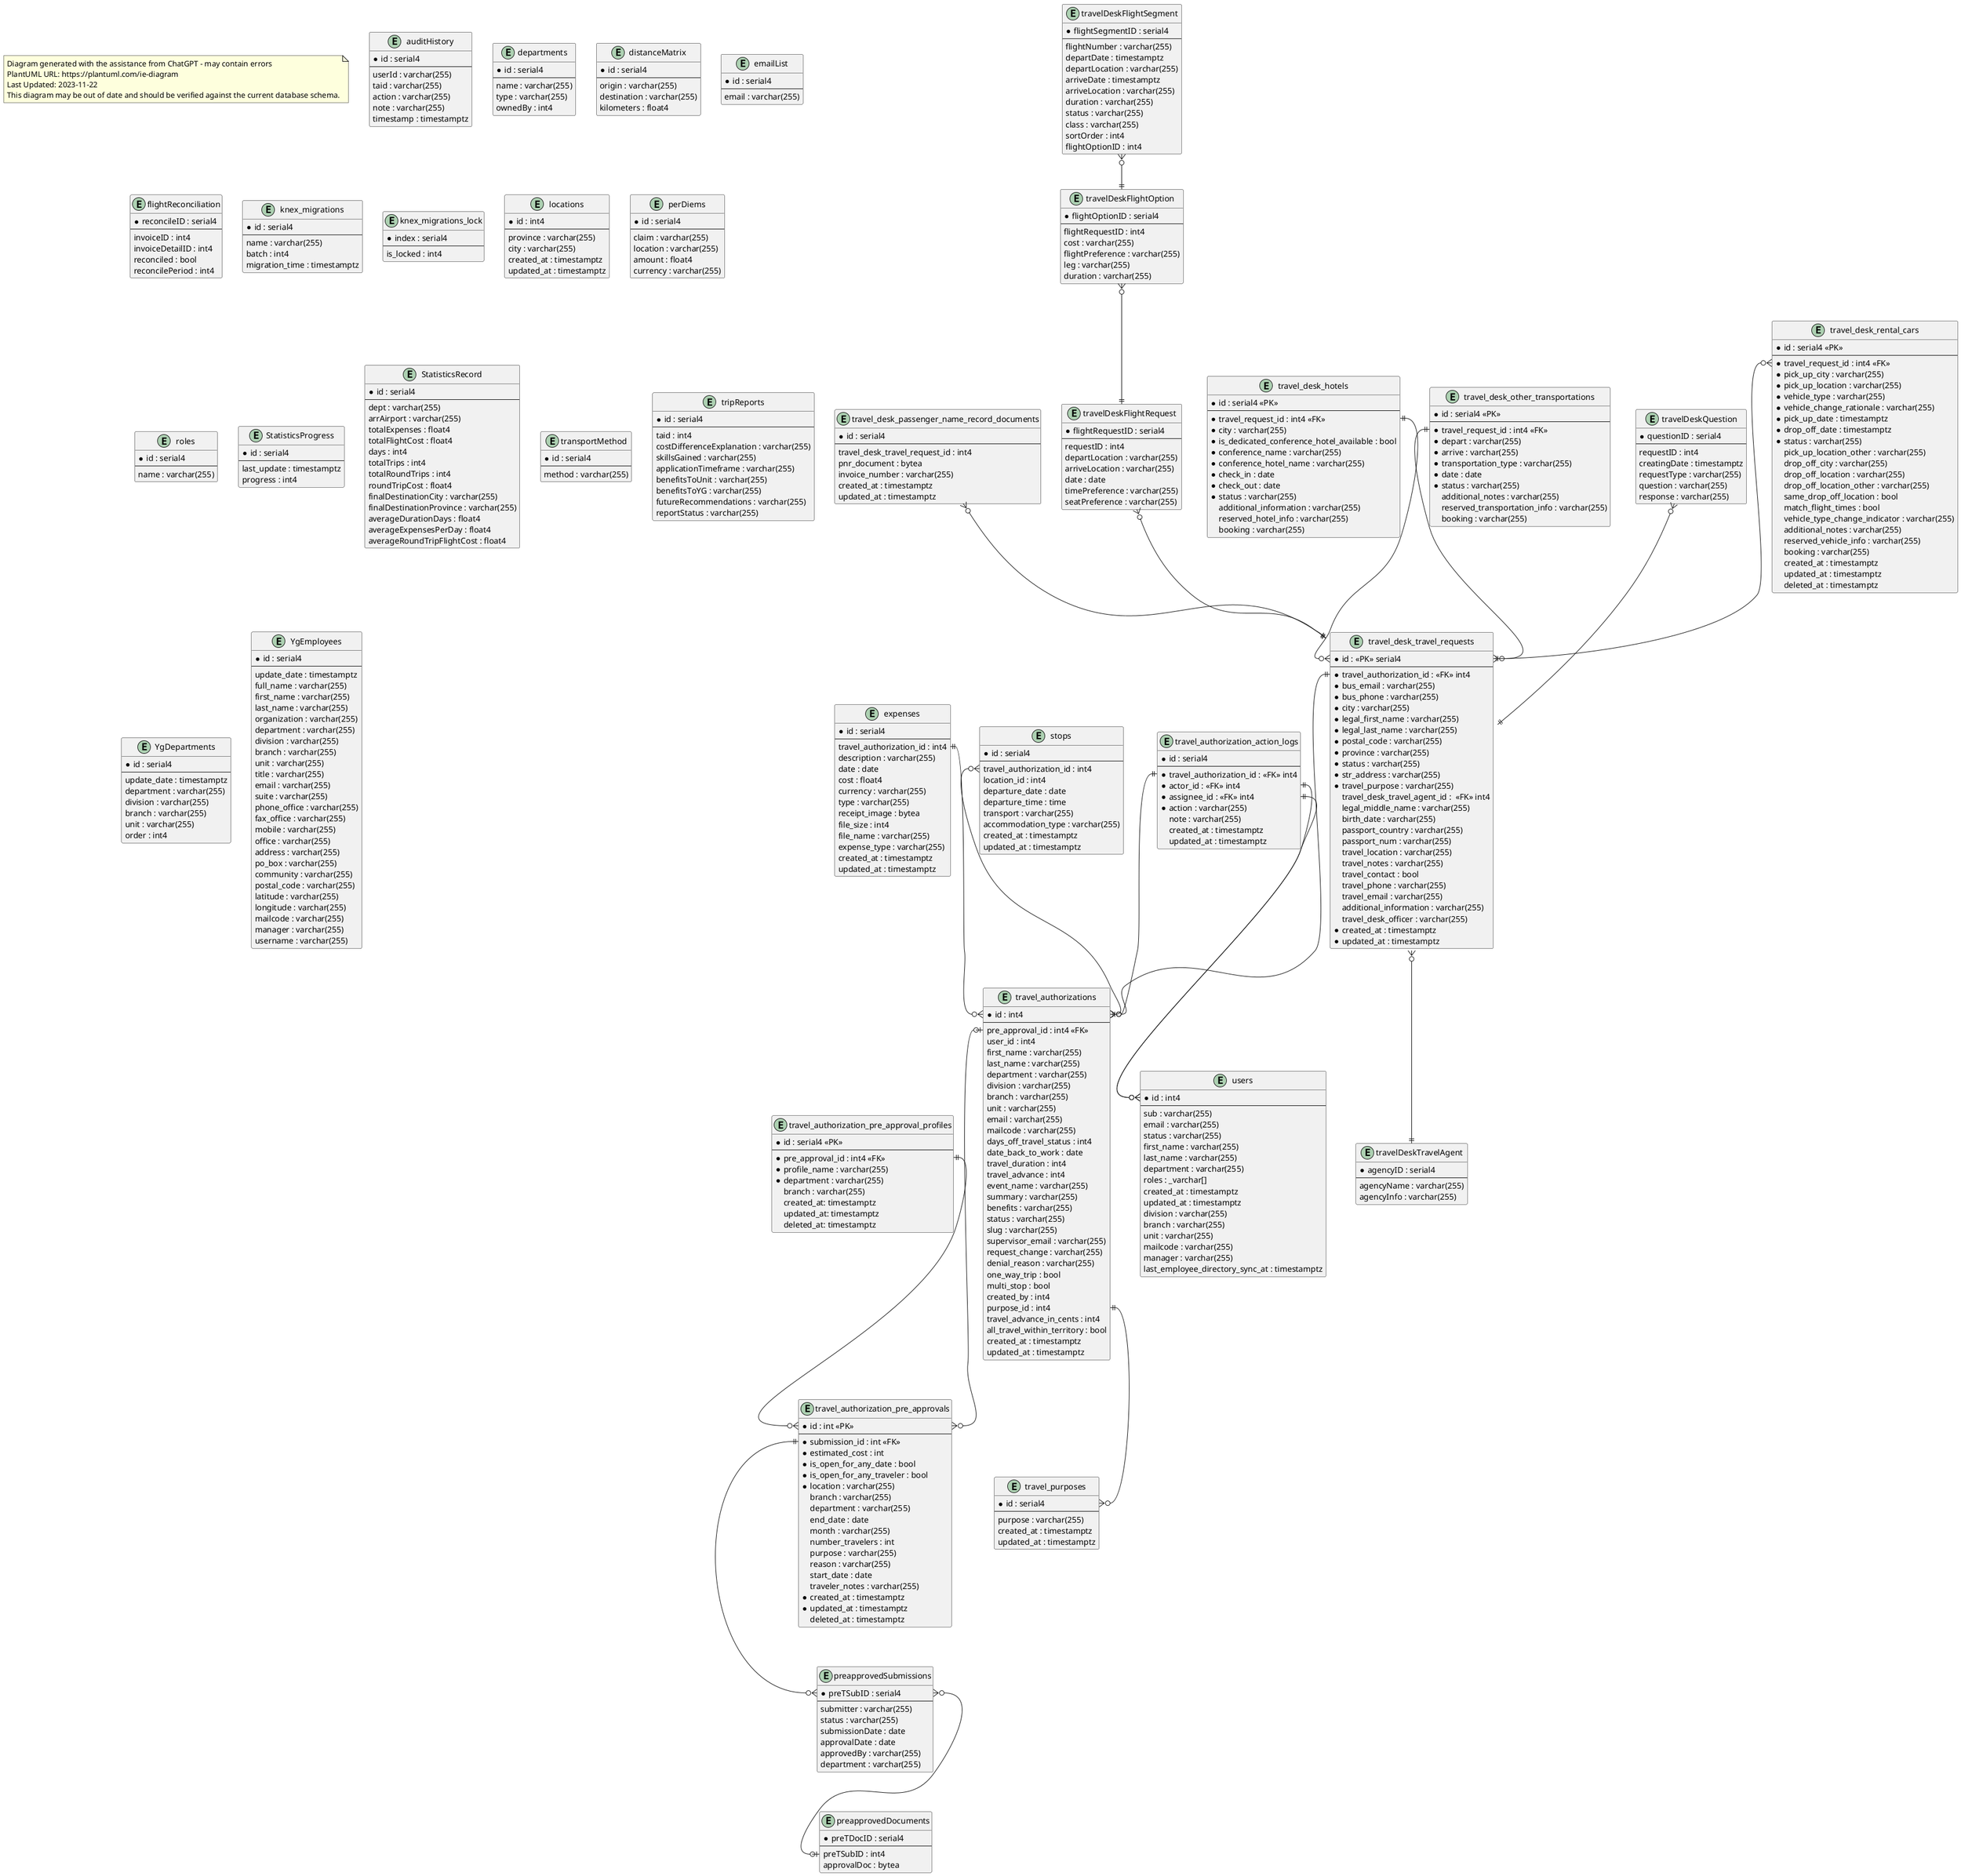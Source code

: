 @startuml Entity Relationship Diagram
top to bottom direction

note as Disclaimer
Diagram generated with the assistance from ChatGPT - may contain errors
PlantUML URL: https://plantuml.com/ie-diagram
Last Updated: 2023-11-22
This diagram may be out of date and should be verified against the current database schema.
end note

entity "auditHistory" {
  * id : serial4
  --
  userId : varchar(255)
  taid : varchar(255)
  action : varchar(255)
  note : varchar(255)
  timestamp : timestamptz
}

entity "departments" {
  * id : serial4
  --
  name : varchar(255)
  type : varchar(255)
  ownedBy : int4
}

entity "distanceMatrix" {
  * id : serial4
  --
  origin : varchar(255)
  destination : varchar(255)
  kilometers : float4
}

entity "emailList" {
  * id : serial4
  --
  email : varchar(255)
}

entity "expenses" {
  * id : serial4
  --
  travel_authorization_id : int4
  description : varchar(255)
  date : date
  cost : float4
  currency : varchar(255)
  type : varchar(255)
  receipt_image : bytea
  file_size : int4
  file_name : varchar(255)
  expense_type : varchar(255)
  created_at : timestamptz
  updated_at : timestamptz
}

entity "flightReconciliation" {
  * reconcileID : serial4
  --
  invoiceID : int4
  invoiceDetailID : int4
  reconciled : bool
  reconcilePeriod : int4
}

entity "knex_migrations" {
  * id : serial4
  --
  name : varchar(255)
  batch : int4
  migration_time : timestamptz
}

entity "knex_migrations_lock" {
  * index : serial4
  --
  is_locked : int4
}

entity "locations" {
  * id : int4
  --
  province : varchar(255)
  city : varchar(255)
  created_at : timestamptz
  updated_at : timestamptz
}

entity "perDiems" {
  * id : serial4
  --
  claim : varchar(255)
  location : varchar(255)
  amount : float4
  currency : varchar(255)
}

entity "preapprovedDocuments" {
  * preTDocID : serial4
  --
  preTSubID : int4
  approvalDoc : bytea
}

entity "preapprovedSubmissions" {
  * preTSubID : serial4
  --
  submitter : varchar(255)
  status : varchar(255)
  submissionDate : date
  approvalDate : date
  approvedBy : varchar(255)
  department : varchar(255)
}

entity "travel_authorization_pre_approval_profiles" {
  * id : serial4 <<PK>>
  --
  * pre_approval_id : int4 <<FK>>
  * profile_name : varchar(255)
  * department : varchar(255)
  branch : varchar(255)
  created_at: timestamptz
  updated_at: timestamptz
  deleted_at: timestamptz
}

entity "roles" {
  * id : serial4
  --
  name : varchar(255)
}


entity "StatisticsProgress" {
  * id : serial4
  --
  last_update : timestamptz
  progress : int4
}

entity "StatisticsRecord" {
  * id : serial4
  --
  dept : varchar(255)
  arrAirport : varchar(255)
  totalExpenses : float4
  totalFlightCost : float4
  days : int4
  totalTrips : int4
  totalRoundTrips : int4
  roundTripCost : float4
  finalDestinationCity : varchar(255)
  finalDestinationProvince : varchar(255)
  averageDurationDays : float4
  averageExpensesPerDay : float4
  averageRoundTripFlightCost : float4
}

entity "stops" {
  * id : serial4
  --
  travel_authorization_id : int4
  location_id : int4
  departure_date : date
  departure_time : time
  transport : varchar(255)
  accommodation_type : varchar(255)
  created_at : timestamptz
  updated_at : timestamptz
}

entity "transportMethod" {
  * id : serial4
  --
  method : varchar(255)
}

entity "travel_authorization_action_logs" {
  * id : serial4
  --
  * travel_authorization_id : <<FK>> int4
  * actor_id : <<FK>> int4
  * assignee_id : <<FK>> int4
  * action : varchar(255)
  note : varchar(255)
  created_at : timestamptz
  updated_at : timestamptz
}


entity "travel_authorization_pre_approvals" {
  * id : int <<PK>>
  --
  * submission_id : int <<FK>>
  * estimated_cost : int
  * is_open_for_any_date : bool
  * is_open_for_any_traveler : bool
  * location : varchar(255)
  branch : varchar(255)
  department : varchar(255)
  end_date : date
  month : varchar(255)
  number_travelers : int
  purpose : varchar(255)
  reason : varchar(255)
  start_date : date
  traveler_notes : varchar(255)
  * created_at : timestamptz
  * updated_at : timestamptz
  deleted_at : timestamptz
}

entity "travel_authorizations" {
  * id : int4
  --
  pre_approval_id : int4 <<FK>>
  user_id : int4
  first_name : varchar(255)
  last_name : varchar(255)
  department : varchar(255)
  division : varchar(255)
  branch : varchar(255)
  unit : varchar(255)
  email : varchar(255)
  mailcode : varchar(255)
  days_off_travel_status : int4
  date_back_to_work : date
  travel_duration : int4
  travel_advance : int4
  event_name : varchar(255)
  summary : varchar(255)
  benefits : varchar(255)
  status : varchar(255)
  slug : varchar(255)
  supervisor_email : varchar(255)
  request_change : varchar(255)
  denial_reason : varchar(255)
  one_way_trip : bool
  multi_stop : bool
  created_by : int4
  purpose_id : int4
  travel_advance_in_cents : int4
  all_travel_within_territory : bool
  created_at : timestamptz
  updated_at : timestamptz
}

entity "travel_desk_passenger_name_record_documents" {
  * id : serial4
  --
  travel_desk_travel_request_id : int4
  pnr_document : bytea
  invoice_number : varchar(255)
  created_at : timestamptz
  updated_at : timestamptz
}

entity "travel_desk_travel_requests" {
  * id : <<PK>> serial4
  --
  * travel_authorization_id : <<FK>> int4
  * bus_email : varchar(255)
  * bus_phone : varchar(255)
  * city : varchar(255)
  * legal_first_name : varchar(255)
  * legal_last_name : varchar(255)
  * postal_code : varchar(255)
  * province : varchar(255)
  * status : varchar(255)
  * str_address : varchar(255)
  * travel_purpose : varchar(255)
  travel_desk_travel_agent_id :  <<FK>> int4
  legal_middle_name : varchar(255)
  birth_date : varchar(255)
  passport_country : varchar(255)
  passport_num : varchar(255)
  travel_location : varchar(255)
  travel_notes : varchar(255)
  travel_contact : bool
  travel_phone : varchar(255)
  travel_email : varchar(255)
  additional_information : varchar(255)
  travel_desk_officer : varchar(255)
  * created_at : timestamptz
  * updated_at : timestamptz
}

entity "travel_purposes" {
  * id : serial4
  --
  purpose : varchar(255)
  created_at : timestamptz
  updated_at : timestamptz
}

entity "travelDeskFlightOption" {
  * flightOptionID : serial4
  --
  flightRequestID : int4
  cost : varchar(255)
  flightPreference : varchar(255)
  leg : varchar(255)
  duration : varchar(255)
}

entity "travelDeskFlightRequest" {
  * flightRequestID : serial4
  --
  requestID : int4
  departLocation : varchar(255)
  arriveLocation : varchar(255)
  date : date
  timePreference : varchar(255)
  seatPreference : varchar(255)
}

entity "travelDeskFlightSegment" {
  * flightSegmentID : serial4
  --
  flightNumber : varchar(255)
  departDate : timestamptz
  departLocation : varchar(255)
  arriveDate : timestamptz
  arriveLocation : varchar(255)
  duration : varchar(255)
  status : varchar(255)
  class : varchar(255)
  sortOrder : int4
  flightOptionID : int4
}

entity "travel_desk_hotels" {
  * id : serial4 <<PK>>
  --
  * travel_request_id : int4 <<FK>>
  * city : varchar(255)
  * is_dedicated_conference_hotel_available : bool
  * conference_name : varchar(255)
  * conference_hotel_name : varchar(255)
  * check_in : date
  * check_out : date
  * status : varchar(255)
  additional_information : varchar(255)
  reserved_hotel_info : varchar(255)
  booking : varchar(255)
}

entity "travel_desk_other_transportations" {
  * id : serial4 <<PK>>
  --
  * travel_request_id : int4 <<FK>>
  * depart : varchar(255)
  * arrive : varchar(255)
  * transportation_type : varchar(255)
  * date : date
  * status : varchar(255)
  additional_notes : varchar(255)
  reserved_transportation_info : varchar(255)
  booking : varchar(255)
}

entity "travelDeskQuestion" {
  * questionID : serial4
  --
  requestID : int4
  creatingDate : timestamptz
  requestType : varchar(255)
  question : varchar(255)
  response : varchar(255)
}

entity "travel_desk_rental_cars" {
  * id : serial4 <<PK>>
  --
  * travel_request_id : int4 <<FK>>
  * pick_up_city : varchar(255)
  * pick_up_location : varchar(255)
  * vehicle_type : varchar(255)
  * vehicle_change_rationale : varchar(255)
  * pick_up_date : timestamptz
  * drop_off_date : timestamptz
  * status : varchar(255)
  pick_up_location_other : varchar(255)
  drop_off_city : varchar(255)
  drop_off_location : varchar(255)
  drop_off_location_other : varchar(255)
  same_drop_off_location : bool
  match_flight_times : bool
  vehicle_type_change_indicator : varchar(255)
  additional_notes : varchar(255)
  reserved_vehicle_info : varchar(255)
  booking : varchar(255)
  created_at : timestamptz
  updated_at : timestamptz
  deleted_at : timestamptz
}

entity "travelDeskTravelAgent" {
  * agencyID : serial4
  --
  agencyName : varchar(255)
  agencyInfo : varchar(255)
}

entity "tripReports" {
  * id : serial4
  --
  taid : int4
  costDifferenceExplanation : varchar(255)
  skillsGained : varchar(255)
  applicationTimeframe : varchar(255)
  benefitsToUnit : varchar(255)
  benefitsToYG : varchar(255)
  futureRecommendations : varchar(255)
  reportStatus : varchar(255)
}

entity "users" {
  * id : int4
  --
  sub : varchar(255)
  email : varchar(255)
  status : varchar(255)
  first_name : varchar(255)
  last_name : varchar(255)
  department : varchar(255)
  roles : _varchar[]
  created_at : timestamptz
  updated_at : timestamptz
  division : varchar(255)
  branch : varchar(255)
  unit : varchar(255)
  mailcode : varchar(255)
  manager : varchar(255)
  last_employee_directory_sync_at : timestamptz
}

entity "YgDepartments" {
  * id : serial4
  --
  update_date : timestamptz
  department : varchar(255)
  division : varchar(255)
  branch : varchar(255)
  unit : varchar(255)
  order : int4
}

entity "YgEmployees" {
  * id : serial4
  --
  update_date : timestamptz
  full_name : varchar(255)
  first_name : varchar(255)
  last_name : varchar(255)
  organization : varchar(255)
  department : varchar(255)
  division : varchar(255)
  branch : varchar(255)
  unit : varchar(255)
  title : varchar(255)
  email : varchar(255)
  suite : varchar(255)
  phone_office : varchar(255)
  fax_office : varchar(255)
  mobile : varchar(255)
  office : varchar(255)
  address : varchar(255)
  po_box : varchar(255)
  community : varchar(255)
  postal_code : varchar(255)
  latitude : varchar(255)
  longitude : varchar(255)
  mailcode : varchar(255)
  manager : varchar(255)
  username : varchar(255)
}

' Relationships
expenses::travel_authorization_id ||--o{ travel_authorizations::id
preapprovedSubmissions::preTSubID }o--o| preapprovedDocuments::preTSubID
stops::travel_authorization_id }o--|| travel_authorizations::id
travel_authorization_action_logs::actor_id ||--o{ users::id
travel_authorization_action_logs::assignee_id ||--o{ users::id
travel_authorization_action_logs::travel_authorization_id ||--o{ travel_authorizations::id
travel_authorization_pre_approval_profiles::pre_approval_id ||--o{ travel_authorization_pre_approvals::id
travel_authorization_pre_approvals::submission_id ||--o{ preapprovedSubmissions::preTSubID
travel_authorizations::pre_approval_id |o--o{ travel_authorization_pre_approvals::id
travel_authorizations::purpose_id ||--o{ travel_purposes::id
travel_desk_hotels::travel_request_id ||--o{ travel_desk_travel_requests::id
travel_desk_other_transportations::travel_request_id ||--o{ travel_desk_travel_requests::id
travel_desk_passenger_name_record_documents }o--|| travel_desk_travel_requests
travel_desk_rental_cars::travel_request_id }o--|| travel_desk_travel_requests::id
travel_desk_travel_requests }o--|| travelDeskTravelAgent
travel_desk_travel_requests::travel_authorization_id ||--o{ travel_authorizations::id
travelDeskFlightOption }o--|| travelDeskFlightRequest
travelDeskFlightRequest }o--|| travel_desk_travel_requests
travelDeskFlightSegment }o--|| travelDeskFlightOption
travelDeskQuestion }o--|| travel_desk_travel_requests

@enduml
